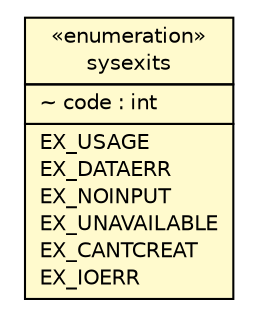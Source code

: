 #!/usr/local/bin/dot
#
# Class diagram 
# Generated by UMLGraph version R5_6-24-gf6e263 (http://www.umlgraph.org/)
#

digraph G {
	edge [fontname="Helvetica",fontsize=10,labelfontname="Helvetica",labelfontsize=10];
	node [fontname="Helvetica",fontsize=10,shape=plaintext];
	nodesep=0.25;
	ranksep=0.5;
	// nl.b3p.brmo.commandline.Main.sysexits
	c7 [label=<<table title="nl.b3p.brmo.commandline.Main.sysexits" border="0" cellborder="1" cellspacing="0" cellpadding="2" port="p" bgcolor="lemonChiffon" href="./Main.sysexits.html">
		<tr><td><table border="0" cellspacing="0" cellpadding="1">
<tr><td align="center" balign="center"> &#171;enumeration&#187; </td></tr>
<tr><td align="center" balign="center"> sysexits </td></tr>
		</table></td></tr>
		<tr><td><table border="0" cellspacing="0" cellpadding="1">
<tr><td align="left" balign="left"> ~ code : int </td></tr>
		</table></td></tr>
		<tr><td><table border="0" cellspacing="0" cellpadding="1">
<tr><td align="left" balign="left"> EX_USAGE </td></tr>
<tr><td align="left" balign="left"> EX_DATAERR </td></tr>
<tr><td align="left" balign="left"> EX_NOINPUT </td></tr>
<tr><td align="left" balign="left"> EX_UNAVAILABLE </td></tr>
<tr><td align="left" balign="left"> EX_CANTCREAT </td></tr>
<tr><td align="left" balign="left"> EX_IOERR </td></tr>
		</table></td></tr>
		</table>>, URL="./Main.sysexits.html", fontname="Helvetica", fontcolor="black", fontsize=10.0];
}

